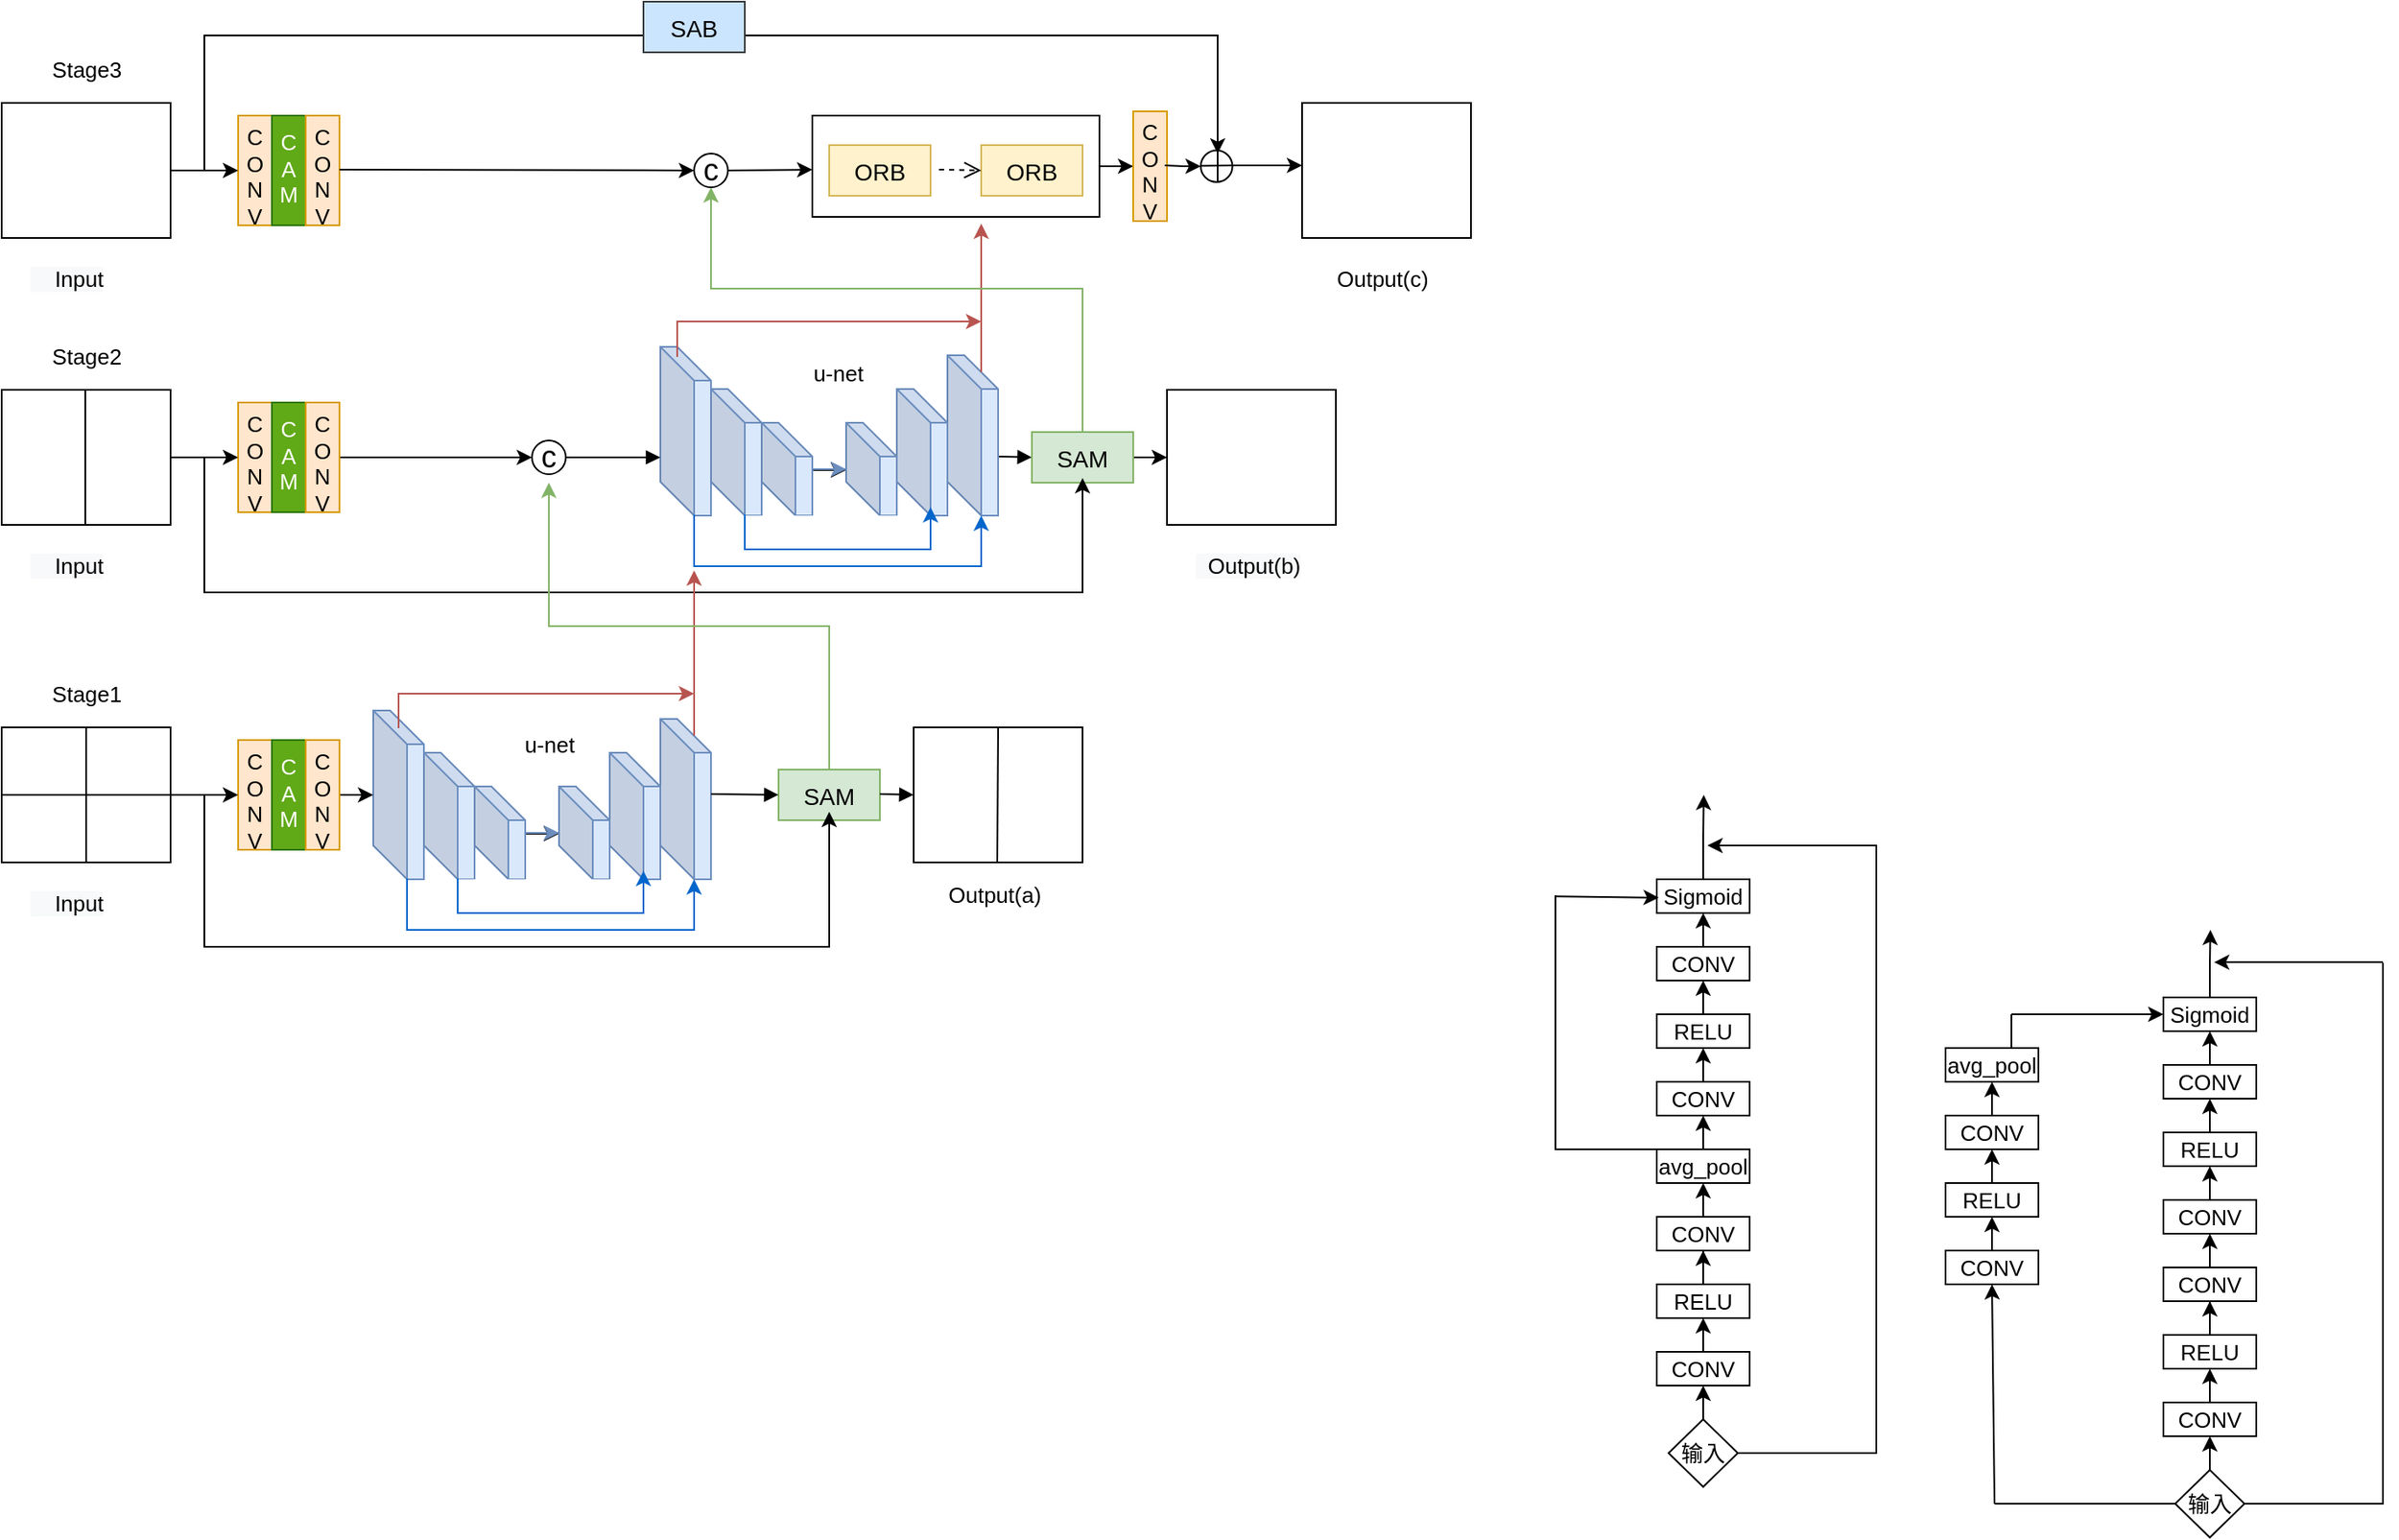 <mxfile version="16.6.4" type="github">
  <diagram id="V-NycakTMJc-n4oT-As1" name="Page-1">
    <mxGraphModel dx="1718" dy="935" grid="1" gridSize="10" guides="1" tooltips="1" connect="1" arrows="1" fold="1" page="1" pageScale="1" pageWidth="827" pageHeight="1169" math="0" shadow="0">
      <root>
        <mxCell id="0" />
        <mxCell id="1" parent="0" />
        <mxCell id="pVm0WlRurmtJOsec4c7N-6" value="" style="rounded=0;whiteSpace=wrap;html=1;" parent="1" vertex="1">
          <mxGeometry x="90" y="410" width="100" height="80" as="geometry" />
        </mxCell>
        <mxCell id="pVm0WlRurmtJOsec4c7N-7" value="" style="rounded=0;whiteSpace=wrap;html=1;" parent="1" vertex="1">
          <mxGeometry x="90" y="240" width="100" height="80" as="geometry" />
        </mxCell>
        <mxCell id="pVm0WlRurmtJOsec4c7N-8" value="" style="rounded=0;whiteSpace=wrap;html=1;" parent="1" vertex="1">
          <mxGeometry x="90" y="610" width="100" height="80" as="geometry" />
        </mxCell>
        <mxCell id="pVm0WlRurmtJOsec4c7N-9" value="" style="endArrow=none;html=1;rounded=0;entryX=0.5;entryY=0;entryDx=0;entryDy=0;exitX=0.5;exitY=1;exitDx=0;exitDy=0;" parent="1" source="pVm0WlRurmtJOsec4c7N-8" target="pVm0WlRurmtJOsec4c7N-8" edge="1">
          <mxGeometry width="50" height="50" relative="1" as="geometry">
            <mxPoint x="120" y="685" as="sourcePoint" />
            <mxPoint x="170" y="635" as="targetPoint" />
          </mxGeometry>
        </mxCell>
        <mxCell id="pVm0WlRurmtJOsec4c7N-10" value="" style="endArrow=none;html=1;rounded=0;entryX=1;entryY=0.5;entryDx=0;entryDy=0;entryPerimeter=0;exitX=0;exitY=0.5;exitDx=0;exitDy=0;" parent="1" source="pVm0WlRurmtJOsec4c7N-8" target="pVm0WlRurmtJOsec4c7N-8" edge="1">
          <mxGeometry width="50" height="50" relative="1" as="geometry">
            <mxPoint x="115" y="690" as="sourcePoint" />
            <mxPoint x="165" y="640" as="targetPoint" />
          </mxGeometry>
        </mxCell>
        <mxCell id="pVm0WlRurmtJOsec4c7N-12" value="" style="endArrow=none;html=1;rounded=0;entryX=0.5;entryY=0;entryDx=0;entryDy=0;exitX=0.5;exitY=1;exitDx=0;exitDy=0;" parent="1" edge="1">
          <mxGeometry width="50" height="50" relative="1" as="geometry">
            <mxPoint x="139.5" y="490" as="sourcePoint" />
            <mxPoint x="139.5" y="410" as="targetPoint" />
          </mxGeometry>
        </mxCell>
        <mxCell id="pVm0WlRurmtJOsec4c7N-13" value="&lt;font style=&quot;font-size: 13px&quot;&gt;C&lt;br&gt;O&lt;br&gt;N&lt;br&gt;V&lt;br&gt;&lt;/font&gt;" style="rounded=0;whiteSpace=wrap;html=1;direction=east;fillColor=#ffe6cc;strokeColor=#d79b00;labelPosition=center;verticalLabelPosition=middle;align=center;verticalAlign=top;spacing=0;" parent="1" vertex="1">
          <mxGeometry x="230" y="247.5" width="20" height="65" as="geometry" />
        </mxCell>
        <mxCell id="pVm0WlRurmtJOsec4c7N-15" value="&lt;font style=&quot;font-size: 14px&quot;&gt;SAM&lt;/font&gt;" style="rounded=0;whiteSpace=wrap;html=1;fontSize=18;fillColor=#d5e8d4;strokeColor=#82b366;" parent="1" vertex="1">
          <mxGeometry x="550" y="635" width="60" height="30" as="geometry" />
        </mxCell>
        <mxCell id="pVm0WlRurmtJOsec4c7N-16" value="c" style="ellipse;whiteSpace=wrap;html=1;aspect=fixed;fontSize=18;" parent="1" vertex="1">
          <mxGeometry x="404" y="440" width="20" height="20" as="geometry" />
        </mxCell>
        <mxCell id="pVm0WlRurmtJOsec4c7N-17" value="" style="ellipse;whiteSpace=wrap;html=1;aspect=fixed;fontSize=18;" parent="1" vertex="1">
          <mxGeometry x="800" y="268.13" width="18.75" height="18.75" as="geometry" />
        </mxCell>
        <mxCell id="pVm0WlRurmtJOsec4c7N-20" value="" style="shape=cube;whiteSpace=wrap;html=1;boundedLbl=1;backgroundOutline=1;darkOpacity=0.05;darkOpacity2=0.1;fontSize=18;fillColor=#dae8fc;strokeColor=#6c8ebf;" parent="1" vertex="1">
          <mxGeometry x="310" y="600" width="30" height="100" as="geometry" />
        </mxCell>
        <mxCell id="exTdn07_ICYGT6VPbYw_-51" value="" style="edgeStyle=orthogonalEdgeStyle;rounded=0;orthogonalLoop=1;jettySize=auto;html=1;" edge="1" parent="1" source="pVm0WlRurmtJOsec4c7N-21" target="pVm0WlRurmtJOsec4c7N-26">
          <mxGeometry relative="1" as="geometry">
            <Array as="points">
              <mxPoint x="400" y="673" />
              <mxPoint x="400" y="673" />
            </Array>
          </mxGeometry>
        </mxCell>
        <mxCell id="pVm0WlRurmtJOsec4c7N-21" value="" style="shape=cube;whiteSpace=wrap;html=1;boundedLbl=1;backgroundOutline=1;darkOpacity=0.05;darkOpacity2=0.1;fontSize=18;fillColor=#dae8fc;strokeColor=#6c8ebf;" parent="1" vertex="1">
          <mxGeometry x="340" y="625" width="30" height="75" as="geometry" />
        </mxCell>
        <mxCell id="pVm0WlRurmtJOsec4c7N-27" value="" style="edgeStyle=orthogonalEdgeStyle;rounded=0;orthogonalLoop=1;jettySize=auto;html=1;fontSize=18;fillColor=#dae8fc;strokeColor=#6c8ebf;" parent="1" source="pVm0WlRurmtJOsec4c7N-22" target="pVm0WlRurmtJOsec4c7N-26" edge="1">
          <mxGeometry relative="1" as="geometry" />
        </mxCell>
        <mxCell id="pVm0WlRurmtJOsec4c7N-22" value="" style="shape=cube;whiteSpace=wrap;html=1;boundedLbl=1;backgroundOutline=1;darkOpacity=0.05;darkOpacity2=0.1;fontSize=18;fillColor=#dae8fc;strokeColor=#6c8ebf;" parent="1" vertex="1">
          <mxGeometry x="370" y="645" width="30" height="55" as="geometry" />
        </mxCell>
        <mxCell id="pVm0WlRurmtJOsec4c7N-24" value="" style="shape=cube;whiteSpace=wrap;html=1;boundedLbl=1;backgroundOutline=1;darkOpacity=0.05;darkOpacity2=0.1;fontSize=18;fillColor=#dae8fc;strokeColor=#6c8ebf;" parent="1" vertex="1">
          <mxGeometry x="480" y="605" width="30" height="95" as="geometry" />
        </mxCell>
        <mxCell id="pVm0WlRurmtJOsec4c7N-25" value="" style="shape=cube;whiteSpace=wrap;html=1;boundedLbl=1;backgroundOutline=1;darkOpacity=0.05;darkOpacity2=0.1;fontSize=18;fillColor=#dae8fc;strokeColor=#6c8ebf;" parent="1" vertex="1">
          <mxGeometry x="450" y="625" width="30" height="75" as="geometry" />
        </mxCell>
        <mxCell id="pVm0WlRurmtJOsec4c7N-26" value="" style="shape=cube;whiteSpace=wrap;html=1;boundedLbl=1;backgroundOutline=1;darkOpacity=0.05;darkOpacity2=0.1;fontSize=18;fillColor=#dae8fc;strokeColor=#6c8ebf;" parent="1" vertex="1">
          <mxGeometry x="420" y="645" width="30" height="55" as="geometry" />
        </mxCell>
        <mxCell id="pVm0WlRurmtJOsec4c7N-42" value="" style="rounded=0;whiteSpace=wrap;html=1;" parent="1" vertex="1">
          <mxGeometry x="630" y="610" width="100" height="80" as="geometry" />
        </mxCell>
        <mxCell id="pVm0WlRurmtJOsec4c7N-43" value="" style="endArrow=none;html=1;rounded=0;exitX=0.5;exitY=1;exitDx=0;exitDy=0;" parent="1" edge="1">
          <mxGeometry width="50" height="50" relative="1" as="geometry">
            <mxPoint x="679.5" y="690" as="sourcePoint" />
            <mxPoint x="680" y="610" as="targetPoint" />
          </mxGeometry>
        </mxCell>
        <mxCell id="pVm0WlRurmtJOsec4c7N-44" value="" style="rounded=0;whiteSpace=wrap;html=1;" parent="1" vertex="1">
          <mxGeometry x="780" y="410" width="100" height="80" as="geometry" />
        </mxCell>
        <mxCell id="pVm0WlRurmtJOsec4c7N-45" value="" style="rounded=0;whiteSpace=wrap;html=1;" parent="1" vertex="1">
          <mxGeometry x="860" y="240" width="100" height="80" as="geometry" />
        </mxCell>
        <mxCell id="pVm0WlRurmtJOsec4c7N-47" value="&lt;font style=&quot;font-size: 13px&quot;&gt;C&lt;br&gt;A&lt;br&gt;M&lt;br&gt;&lt;/font&gt;" style="rounded=0;whiteSpace=wrap;html=1;direction=east;fillColor=#60a917;strokeColor=#2D7600;labelPosition=center;verticalLabelPosition=middle;align=center;verticalAlign=top;fontColor=#ffffff;spacing=3;" parent="1" vertex="1">
          <mxGeometry x="250" y="247.5" width="20" height="65" as="geometry" />
        </mxCell>
        <mxCell id="pVm0WlRurmtJOsec4c7N-48" value="&lt;font style=&quot;font-size: 13px&quot;&gt;C&lt;br&gt;O&lt;br&gt;N&lt;br&gt;V&lt;br&gt;&lt;/font&gt;" style="rounded=0;whiteSpace=wrap;html=1;direction=east;fillColor=#ffe6cc;strokeColor=#d79b00;labelPosition=center;verticalLabelPosition=middle;align=center;verticalAlign=top;spacing=0;" parent="1" vertex="1">
          <mxGeometry x="270" y="247.5" width="20" height="65" as="geometry" />
        </mxCell>
        <mxCell id="pVm0WlRurmtJOsec4c7N-49" value="&lt;font style=&quot;font-size: 13px;&quot;&gt;C&lt;br style=&quot;font-size: 13px;&quot;&gt;O&lt;br style=&quot;font-size: 13px;&quot;&gt;N&lt;br style=&quot;font-size: 13px;&quot;&gt;V&lt;br style=&quot;font-size: 13px;&quot;&gt;&lt;/font&gt;" style="rounded=0;whiteSpace=wrap;html=1;direction=east;fillColor=#ffe6cc;strokeColor=#d79b00;labelPosition=center;verticalLabelPosition=middle;align=center;verticalAlign=top;fontSize=13;spacing=0;" parent="1" vertex="1">
          <mxGeometry x="230" y="417.5" width="20" height="65" as="geometry" />
        </mxCell>
        <mxCell id="pVm0WlRurmtJOsec4c7N-50" value="&lt;font style=&quot;font-size: 13px&quot;&gt;C&lt;br style=&quot;font-size: 13px&quot;&gt;A&lt;br style=&quot;font-size: 13px&quot;&gt;M&lt;br style=&quot;font-size: 13px&quot;&gt;&lt;/font&gt;" style="rounded=0;whiteSpace=wrap;html=1;direction=east;fillColor=#60a917;strokeColor=#2D7600;labelPosition=center;verticalLabelPosition=middle;align=center;verticalAlign=top;fontColor=#ffffff;fontSize=13;spacing=3;" parent="1" vertex="1">
          <mxGeometry x="250" y="417.5" width="20" height="65" as="geometry" />
        </mxCell>
        <mxCell id="exTdn07_ICYGT6VPbYw_-47" value="" style="edgeStyle=orthogonalEdgeStyle;rounded=0;orthogonalLoop=1;jettySize=auto;html=1;" edge="1" parent="1" source="pVm0WlRurmtJOsec4c7N-51" target="pVm0WlRurmtJOsec4c7N-16">
          <mxGeometry relative="1" as="geometry" />
        </mxCell>
        <mxCell id="pVm0WlRurmtJOsec4c7N-51" value="&lt;font style=&quot;font-size: 13px;&quot;&gt;C&lt;br style=&quot;font-size: 13px;&quot;&gt;O&lt;br style=&quot;font-size: 13px;&quot;&gt;N&lt;br style=&quot;font-size: 13px;&quot;&gt;V&lt;br style=&quot;font-size: 13px;&quot;&gt;&lt;/font&gt;" style="rounded=0;whiteSpace=wrap;html=1;direction=east;fillColor=#ffe6cc;strokeColor=#d79b00;labelPosition=center;verticalLabelPosition=middle;align=center;verticalAlign=top;fontSize=13;spacing=0;spacingBottom=0;spacingTop=0;" parent="1" vertex="1">
          <mxGeometry x="270" y="417.5" width="20" height="65" as="geometry" />
        </mxCell>
        <mxCell id="pVm0WlRurmtJOsec4c7N-55" value="&lt;font style=&quot;font-size: 13px;&quot;&gt;C&lt;br style=&quot;font-size: 13px;&quot;&gt;O&lt;br style=&quot;font-size: 13px;&quot;&gt;N&lt;br style=&quot;font-size: 13px;&quot;&gt;V&lt;br style=&quot;font-size: 13px;&quot;&gt;&lt;/font&gt;" style="rounded=0;whiteSpace=wrap;html=1;direction=east;fillColor=#ffe6cc;strokeColor=#d79b00;labelPosition=center;verticalLabelPosition=middle;align=center;verticalAlign=top;fontSize=13;spacing=0;" parent="1" vertex="1">
          <mxGeometry x="230" y="617.5" width="20" height="65" as="geometry" />
        </mxCell>
        <mxCell id="pVm0WlRurmtJOsec4c7N-56" value="&lt;font style=&quot;font-size: 13px&quot;&gt;C&lt;br style=&quot;font-size: 13px&quot;&gt;A&lt;br style=&quot;font-size: 13px&quot;&gt;M&lt;br&gt;&lt;br style=&quot;font-size: 13px&quot;&gt;&lt;/font&gt;" style="rounded=0;whiteSpace=wrap;html=1;direction=east;fillColor=#60a917;strokeColor=#2D7600;labelPosition=center;verticalLabelPosition=middle;align=center;verticalAlign=top;fontColor=#ffffff;fontSize=13;spacing=3;" parent="1" vertex="1">
          <mxGeometry x="250" y="617.5" width="20" height="65" as="geometry" />
        </mxCell>
        <mxCell id="exTdn07_ICYGT6VPbYw_-1" value="" style="edgeStyle=orthogonalEdgeStyle;rounded=0;orthogonalLoop=1;jettySize=auto;html=1;" edge="1" parent="1" source="pVm0WlRurmtJOsec4c7N-57">
          <mxGeometry relative="1" as="geometry">
            <mxPoint x="310" y="650" as="targetPoint" />
          </mxGeometry>
        </mxCell>
        <mxCell id="pVm0WlRurmtJOsec4c7N-57" value="&lt;font style=&quot;font-size: 13px;&quot;&gt;C&lt;br style=&quot;font-size: 13px;&quot;&gt;O&lt;br style=&quot;font-size: 13px;&quot;&gt;N&lt;br style=&quot;font-size: 13px;&quot;&gt;V&lt;br style=&quot;font-size: 13px;&quot;&gt;&lt;/font&gt;" style="rounded=0;whiteSpace=wrap;html=1;direction=east;fillColor=#ffe6cc;strokeColor=#d79b00;labelPosition=center;verticalLabelPosition=middle;align=center;verticalAlign=top;fontSize=13;spacing=0;" parent="1" vertex="1">
          <mxGeometry x="270" y="617.5" width="20" height="65" as="geometry" />
        </mxCell>
        <mxCell id="pVm0WlRurmtJOsec4c7N-58" value="" style="endArrow=classic;html=1;rounded=0;fontSize=12;exitX=1;exitY=0.5;exitDx=0;exitDy=0;entryX=0;entryY=0.5;entryDx=0;entryDy=0;" parent="1" source="pVm0WlRurmtJOsec4c7N-8" target="pVm0WlRurmtJOsec4c7N-55" edge="1">
          <mxGeometry width="50" height="50" relative="1" as="geometry">
            <mxPoint x="390" y="565" as="sourcePoint" />
            <mxPoint x="440" y="515" as="targetPoint" />
          </mxGeometry>
        </mxCell>
        <mxCell id="pVm0WlRurmtJOsec4c7N-59" value="" style="endArrow=classic;html=1;rounded=0;fontSize=12;entryX=0;entryY=0.5;entryDx=0;entryDy=0;exitX=1;exitY=0.5;exitDx=0;exitDy=0;" parent="1" source="pVm0WlRurmtJOsec4c7N-7" target="pVm0WlRurmtJOsec4c7N-13" edge="1">
          <mxGeometry width="50" height="50" relative="1" as="geometry">
            <mxPoint x="220" y="390" as="sourcePoint" />
            <mxPoint x="270" y="340" as="targetPoint" />
          </mxGeometry>
        </mxCell>
        <mxCell id="pVm0WlRurmtJOsec4c7N-60" value="" style="endArrow=classic;html=1;rounded=0;fontSize=12;entryX=0;entryY=0.5;entryDx=0;entryDy=0;exitX=1;exitY=0.5;exitDx=0;exitDy=0;" parent="1" source="pVm0WlRurmtJOsec4c7N-6" target="pVm0WlRurmtJOsec4c7N-49" edge="1">
          <mxGeometry width="50" height="50" relative="1" as="geometry">
            <mxPoint x="200" y="290" as="sourcePoint" />
            <mxPoint x="240" y="290" as="targetPoint" />
          </mxGeometry>
        </mxCell>
        <mxCell id="exTdn07_ICYGT6VPbYw_-22" value="" style="html=1;verticalAlign=bottom;endArrow=block;rounded=0;" edge="1" parent="1">
          <mxGeometry width="80" relative="1" as="geometry">
            <mxPoint x="510" y="649.5" as="sourcePoint" />
            <mxPoint x="550" y="650" as="targetPoint" />
          </mxGeometry>
        </mxCell>
        <mxCell id="exTdn07_ICYGT6VPbYw_-23" value="" style="html=1;verticalAlign=bottom;endArrow=block;rounded=0;" edge="1" parent="1">
          <mxGeometry width="80" relative="1" as="geometry">
            <mxPoint x="610" y="649.5" as="sourcePoint" />
            <mxPoint x="630" y="650" as="targetPoint" />
          </mxGeometry>
        </mxCell>
        <mxCell id="exTdn07_ICYGT6VPbYw_-25" value="" style="shape=partialRectangle;whiteSpace=wrap;html=1;bottom=0;right=0;fillColor=none;direction=north;" vertex="1" parent="1">
          <mxGeometry x="210" y="650" width="370" height="90" as="geometry" />
        </mxCell>
        <mxCell id="exTdn07_ICYGT6VPbYw_-42" value="" style="html=1;verticalAlign=bottom;endArrow=block;rounded=0;entryX=0;entryY=0.5;entryDx=0;entryDy=0;" edge="1" parent="1" target="exTdn07_ICYGT6VPbYw_-48">
          <mxGeometry width="80" relative="1" as="geometry">
            <mxPoint x="680" y="449.5" as="sourcePoint" />
            <mxPoint x="750" y="450" as="targetPoint" />
          </mxGeometry>
        </mxCell>
        <mxCell id="exTdn07_ICYGT6VPbYw_-80" value="" style="edgeStyle=orthogonalEdgeStyle;rounded=0;orthogonalLoop=1;jettySize=auto;html=1;strokeColor=#000000;" edge="1" parent="1" source="exTdn07_ICYGT6VPbYw_-48" target="pVm0WlRurmtJOsec4c7N-44">
          <mxGeometry relative="1" as="geometry" />
        </mxCell>
        <mxCell id="exTdn07_ICYGT6VPbYw_-48" value="&lt;font style=&quot;font-size: 14px&quot;&gt;SAM&lt;/font&gt;" style="rounded=0;whiteSpace=wrap;html=1;fontSize=18;fillColor=#d5e8d4;strokeColor=#82b366;" vertex="1" parent="1">
          <mxGeometry x="700" y="435" width="60" height="30" as="geometry" />
        </mxCell>
        <mxCell id="exTdn07_ICYGT6VPbYw_-53" value="" style="shape=partialRectangle;whiteSpace=wrap;html=1;bottom=0;right=0;fillColor=none;direction=north;strokeColor=#0066CC;" vertex="1" parent="1">
          <mxGeometry x="330" y="700" width="170" height="30" as="geometry" />
        </mxCell>
        <mxCell id="exTdn07_ICYGT6VPbYw_-54" value="" style="endArrow=classic;html=1;rounded=0;strokeColor=#0066CC;" edge="1" parent="1">
          <mxGeometry relative="1" as="geometry">
            <mxPoint x="500" y="730" as="sourcePoint" />
            <mxPoint x="500" y="700" as="targetPoint" />
          </mxGeometry>
        </mxCell>
        <mxCell id="exTdn07_ICYGT6VPbYw_-57" style="edgeStyle=orthogonalEdgeStyle;rounded=0;orthogonalLoop=1;jettySize=auto;html=1;exitX=0;exitY=0.5;exitDx=0;exitDy=0;" edge="1" parent="1" source="exTdn07_ICYGT6VPbYw_-53" target="exTdn07_ICYGT6VPbYw_-53">
          <mxGeometry relative="1" as="geometry" />
        </mxCell>
        <mxCell id="exTdn07_ICYGT6VPbYw_-60" value="" style="shape=partialRectangle;whiteSpace=wrap;html=1;bottom=0;right=0;direction=north;strokeColor=#0066CC;" vertex="1" parent="1">
          <mxGeometry x="360" y="700" width="110" height="20" as="geometry" />
        </mxCell>
        <mxCell id="exTdn07_ICYGT6VPbYw_-61" value="" style="endArrow=classic;html=1;rounded=0;strokeColor=#0066CC;" edge="1" parent="1">
          <mxGeometry relative="1" as="geometry">
            <mxPoint x="470" y="720" as="sourcePoint" />
            <mxPoint x="470" y="695" as="targetPoint" />
          </mxGeometry>
        </mxCell>
        <mxCell id="exTdn07_ICYGT6VPbYw_-62" value="" style="shape=cube;whiteSpace=wrap;html=1;boundedLbl=1;backgroundOutline=1;darkOpacity=0.05;darkOpacity2=0.1;fontSize=18;fillColor=#dae8fc;strokeColor=#6c8ebf;" vertex="1" parent="1">
          <mxGeometry x="480" y="384.5" width="30" height="100" as="geometry" />
        </mxCell>
        <mxCell id="exTdn07_ICYGT6VPbYw_-63" value="" style="edgeStyle=orthogonalEdgeStyle;rounded=0;orthogonalLoop=1;jettySize=auto;html=1;" edge="1" parent="1" source="exTdn07_ICYGT6VPbYw_-64" target="exTdn07_ICYGT6VPbYw_-69">
          <mxGeometry relative="1" as="geometry">
            <Array as="points">
              <mxPoint x="570" y="457.5" />
              <mxPoint x="570" y="457.5" />
            </Array>
          </mxGeometry>
        </mxCell>
        <mxCell id="exTdn07_ICYGT6VPbYw_-64" value="" style="shape=cube;whiteSpace=wrap;html=1;boundedLbl=1;backgroundOutline=1;darkOpacity=0.05;darkOpacity2=0.1;fontSize=18;fillColor=#dae8fc;strokeColor=#6c8ebf;" vertex="1" parent="1">
          <mxGeometry x="510" y="409.5" width="30" height="75" as="geometry" />
        </mxCell>
        <mxCell id="exTdn07_ICYGT6VPbYw_-65" value="" style="edgeStyle=orthogonalEdgeStyle;rounded=0;orthogonalLoop=1;jettySize=auto;html=1;fontSize=18;fillColor=#dae8fc;strokeColor=#6c8ebf;" edge="1" parent="1" source="exTdn07_ICYGT6VPbYw_-66" target="exTdn07_ICYGT6VPbYw_-69">
          <mxGeometry relative="1" as="geometry" />
        </mxCell>
        <mxCell id="exTdn07_ICYGT6VPbYw_-66" value="" style="shape=cube;whiteSpace=wrap;html=1;boundedLbl=1;backgroundOutline=1;darkOpacity=0.05;darkOpacity2=0.1;fontSize=18;fillColor=#dae8fc;strokeColor=#6c8ebf;" vertex="1" parent="1">
          <mxGeometry x="540" y="429.5" width="30" height="55" as="geometry" />
        </mxCell>
        <mxCell id="exTdn07_ICYGT6VPbYw_-67" value="" style="shape=cube;whiteSpace=wrap;html=1;boundedLbl=1;backgroundOutline=1;darkOpacity=0.05;darkOpacity2=0.1;fontSize=18;fillColor=#dae8fc;strokeColor=#6c8ebf;" vertex="1" parent="1">
          <mxGeometry x="650" y="389.5" width="30" height="95" as="geometry" />
        </mxCell>
        <mxCell id="exTdn07_ICYGT6VPbYw_-68" value="" style="shape=cube;whiteSpace=wrap;html=1;boundedLbl=1;backgroundOutline=1;darkOpacity=0.05;darkOpacity2=0.1;fontSize=18;fillColor=#dae8fc;strokeColor=#6c8ebf;" vertex="1" parent="1">
          <mxGeometry x="620" y="409.5" width="30" height="75" as="geometry" />
        </mxCell>
        <mxCell id="exTdn07_ICYGT6VPbYw_-69" value="" style="shape=cube;whiteSpace=wrap;html=1;boundedLbl=1;backgroundOutline=1;darkOpacity=0.05;darkOpacity2=0.1;fontSize=18;fillColor=#dae8fc;strokeColor=#6c8ebf;" vertex="1" parent="1">
          <mxGeometry x="590" y="429.5" width="30" height="55" as="geometry" />
        </mxCell>
        <mxCell id="exTdn07_ICYGT6VPbYw_-70" value="" style="shape=partialRectangle;whiteSpace=wrap;html=1;bottom=0;right=0;fillColor=none;direction=north;strokeColor=#0066CC;" vertex="1" parent="1">
          <mxGeometry x="500" y="484.5" width="170" height="30" as="geometry" />
        </mxCell>
        <mxCell id="exTdn07_ICYGT6VPbYw_-71" value="" style="endArrow=classic;html=1;rounded=0;strokeColor=#0066CC;" edge="1" parent="1">
          <mxGeometry relative="1" as="geometry">
            <mxPoint x="670" y="514.5" as="sourcePoint" />
            <mxPoint x="670" y="484.5" as="targetPoint" />
          </mxGeometry>
        </mxCell>
        <mxCell id="exTdn07_ICYGT6VPbYw_-72" style="edgeStyle=orthogonalEdgeStyle;rounded=0;orthogonalLoop=1;jettySize=auto;html=1;exitX=0;exitY=0.5;exitDx=0;exitDy=0;" edge="1" parent="1" source="exTdn07_ICYGT6VPbYw_-70" target="exTdn07_ICYGT6VPbYw_-70">
          <mxGeometry relative="1" as="geometry" />
        </mxCell>
        <mxCell id="exTdn07_ICYGT6VPbYw_-73" value="" style="shape=partialRectangle;whiteSpace=wrap;html=1;bottom=0;right=0;direction=north;strokeColor=#0066CC;" vertex="1" parent="1">
          <mxGeometry x="530" y="484.5" width="110" height="20" as="geometry" />
        </mxCell>
        <mxCell id="exTdn07_ICYGT6VPbYw_-74" value="" style="endArrow=classic;html=1;rounded=0;strokeColor=#0066CC;" edge="1" parent="1">
          <mxGeometry relative="1" as="geometry">
            <mxPoint x="640" y="504.5" as="sourcePoint" />
            <mxPoint x="640" y="479.5" as="targetPoint" />
          </mxGeometry>
        </mxCell>
        <mxCell id="exTdn07_ICYGT6VPbYw_-78" value="" style="html=1;verticalAlign=bottom;endArrow=block;rounded=0;exitX=1;exitY=0.5;exitDx=0;exitDy=0;" edge="1" parent="1" source="pVm0WlRurmtJOsec4c7N-16">
          <mxGeometry width="80" relative="1" as="geometry">
            <mxPoint x="430" y="450" as="sourcePoint" />
            <mxPoint x="480" y="450" as="targetPoint" />
          </mxGeometry>
        </mxCell>
        <mxCell id="exTdn07_ICYGT6VPbYw_-81" value="" style="edgeStyle=orthogonalEdgeStyle;rounded=0;orthogonalLoop=1;jettySize=auto;html=1;" edge="1" parent="1">
          <mxGeometry relative="1" as="geometry">
            <mxPoint x="580" y="740" as="sourcePoint" />
            <mxPoint x="580" y="660" as="targetPoint" />
          </mxGeometry>
        </mxCell>
        <mxCell id="exTdn07_ICYGT6VPbYw_-82" value="" style="shape=partialRectangle;whiteSpace=wrap;html=1;bottom=0;right=0;fillColor=none;direction=north;" vertex="1" parent="1">
          <mxGeometry x="210" y="450" width="520" height="80" as="geometry" />
        </mxCell>
        <mxCell id="exTdn07_ICYGT6VPbYw_-83" value="" style="edgeStyle=orthogonalEdgeStyle;rounded=0;orthogonalLoop=1;jettySize=auto;html=1;" edge="1" parent="1">
          <mxGeometry relative="1" as="geometry">
            <mxPoint x="730" y="530" as="sourcePoint" />
            <mxPoint x="730" y="462.25" as="targetPoint" />
          </mxGeometry>
        </mxCell>
        <mxCell id="exTdn07_ICYGT6VPbYw_-84" value="" style="edgeStyle=orthogonalEdgeStyle;rounded=0;orthogonalLoop=1;jettySize=auto;html=1;exitX=0;exitY=0;exitDx=20;exitDy=10;exitPerimeter=0;fillColor=#f8cecc;gradientColor=#ea6b66;strokeColor=#B85450;" edge="1" parent="1" source="pVm0WlRurmtJOsec4c7N-24">
          <mxGeometry relative="1" as="geometry">
            <mxPoint x="500" y="584.75" as="sourcePoint" />
            <mxPoint x="500" y="517" as="targetPoint" />
          </mxGeometry>
        </mxCell>
        <mxCell id="exTdn07_ICYGT6VPbYw_-91" style="edgeStyle=orthogonalEdgeStyle;rounded=0;orthogonalLoop=1;jettySize=auto;html=1;exitX=1;exitY=0;exitDx=0;exitDy=0;strokeColor=#b85450;fillColor=#f8cecc;gradientColor=#ea6b66;" edge="1" parent="1" source="exTdn07_ICYGT6VPbYw_-87">
          <mxGeometry relative="1" as="geometry">
            <mxPoint x="500" y="590" as="targetPoint" />
          </mxGeometry>
        </mxCell>
        <mxCell id="exTdn07_ICYGT6VPbYw_-87" value="" style="shape=partialRectangle;whiteSpace=wrap;html=1;bottom=0;right=0;fillColor=none;strokeColor=#B85450;" vertex="1" parent="1">
          <mxGeometry x="325" y="590" width="155" height="20" as="geometry" />
        </mxCell>
        <mxCell id="exTdn07_ICYGT6VPbYw_-92" value="" style="edgeStyle=elbowEdgeStyle;elbow=vertical;endArrow=classic;html=1;rounded=0;strokeColor=#82b366;fillColor=#d5e8d4;gradientColor=#97d077;exitX=0.5;exitY=0;exitDx=0;exitDy=0;" edge="1" parent="1" source="pVm0WlRurmtJOsec4c7N-15">
          <mxGeometry width="50" height="50" relative="1" as="geometry">
            <mxPoint x="580" y="650" as="sourcePoint" />
            <mxPoint x="414" y="465" as="targetPoint" />
          </mxGeometry>
        </mxCell>
        <mxCell id="exTdn07_ICYGT6VPbYw_-93" value="c" style="ellipse;whiteSpace=wrap;html=1;aspect=fixed;fontSize=18;" vertex="1" parent="1">
          <mxGeometry x="500" y="270" width="20" height="20" as="geometry" />
        </mxCell>
        <mxCell id="exTdn07_ICYGT6VPbYw_-112" value="" style="edgeStyle=orthogonalEdgeStyle;rounded=0;orthogonalLoop=1;jettySize=auto;html=1;strokeColor=#000000;" edge="1" parent="1" source="exTdn07_ICYGT6VPbYw_-100" target="exTdn07_ICYGT6VPbYw_-111">
          <mxGeometry relative="1" as="geometry" />
        </mxCell>
        <mxCell id="exTdn07_ICYGT6VPbYw_-100" value="" style="rounded=0;whiteSpace=wrap;html=1;" vertex="1" parent="1">
          <mxGeometry x="570" y="247.5" width="170" height="60" as="geometry" />
        </mxCell>
        <mxCell id="exTdn07_ICYGT6VPbYw_-94" value="" style="endArrow=classic;html=1;rounded=0;fontSize=12;entryX=0;entryY=0.5;entryDx=0;entryDy=0;exitX=1;exitY=0.5;exitDx=0;exitDy=0;" edge="1" parent="1" target="exTdn07_ICYGT6VPbYw_-93">
          <mxGeometry width="50" height="50" relative="1" as="geometry">
            <mxPoint x="290" y="279.5" as="sourcePoint" />
            <mxPoint x="330" y="279.5" as="targetPoint" />
          </mxGeometry>
        </mxCell>
        <mxCell id="exTdn07_ICYGT6VPbYw_-95" value="&lt;font style=&quot;font-size: 14px&quot;&gt;ORB&lt;/font&gt;" style="rounded=0;whiteSpace=wrap;html=1;fontSize=18;fillColor=#fff2cc;strokeColor=#d6b656;" vertex="1" parent="1">
          <mxGeometry x="670" y="265" width="60" height="30" as="geometry" />
        </mxCell>
        <mxCell id="exTdn07_ICYGT6VPbYw_-96" value="" style="html=1;verticalAlign=bottom;endArrow=open;dashed=1;endSize=8;rounded=0;strokeColor=#000000;" edge="1" parent="1">
          <mxGeometry relative="1" as="geometry">
            <mxPoint x="645" y="279.5" as="sourcePoint" />
            <mxPoint x="670" y="280" as="targetPoint" />
          </mxGeometry>
        </mxCell>
        <mxCell id="exTdn07_ICYGT6VPbYw_-102" value="&lt;font style=&quot;font-size: 14px&quot;&gt;ORB&lt;/font&gt;" style="rounded=0;whiteSpace=wrap;html=1;fontSize=18;fillColor=#fff2cc;strokeColor=#d6b656;" vertex="1" parent="1">
          <mxGeometry x="580" y="265" width="60" height="30" as="geometry" />
        </mxCell>
        <mxCell id="exTdn07_ICYGT6VPbYw_-104" value="" style="endArrow=classic;html=1;rounded=0;fontSize=12;entryX=0;entryY=0.5;entryDx=0;entryDy=0;exitX=1;exitY=0.5;exitDx=0;exitDy=0;" edge="1" parent="1" source="exTdn07_ICYGT6VPbYw_-93">
          <mxGeometry width="50" height="50" relative="1" as="geometry">
            <mxPoint x="530" y="279.5" as="sourcePoint" />
            <mxPoint x="570" y="279.5" as="targetPoint" />
          </mxGeometry>
        </mxCell>
        <mxCell id="exTdn07_ICYGT6VPbYw_-107" style="edgeStyle=orthogonalEdgeStyle;rounded=0;orthogonalLoop=1;jettySize=auto;html=1;exitX=1;exitY=0;exitDx=0;exitDy=0;strokeColor=#B85450;" edge="1" parent="1" source="exTdn07_ICYGT6VPbYw_-105">
          <mxGeometry relative="1" as="geometry">
            <mxPoint x="670" y="370" as="targetPoint" />
          </mxGeometry>
        </mxCell>
        <mxCell id="exTdn07_ICYGT6VPbYw_-105" value="" style="shape=partialRectangle;whiteSpace=wrap;html=1;bottom=0;right=0;fillColor=none;strokeColor=#B85450;" vertex="1" parent="1">
          <mxGeometry x="490" y="369.5" width="150" height="20.5" as="geometry" />
        </mxCell>
        <mxCell id="exTdn07_ICYGT6VPbYw_-106" value="" style="edgeStyle=orthogonalEdgeStyle;rounded=0;orthogonalLoop=1;jettySize=auto;html=1;fillColor=#f8cecc;gradientColor=#ea6b66;strokeColor=#B85450;exitX=0;exitY=0;exitDx=20;exitDy=10;exitPerimeter=0;" edge="1" parent="1" source="exTdn07_ICYGT6VPbYw_-67">
          <mxGeometry relative="1" as="geometry">
            <mxPoint x="670" y="390" as="sourcePoint" />
            <mxPoint x="670" y="311.5" as="targetPoint" />
          </mxGeometry>
        </mxCell>
        <mxCell id="exTdn07_ICYGT6VPbYw_-110" value="" style="edgeStyle=elbowEdgeStyle;elbow=vertical;endArrow=classic;html=1;rounded=0;strokeColor=#82b366;fillColor=#d5e8d4;gradientColor=#97d077;exitX=0.5;exitY=0;exitDx=0;exitDy=0;" edge="1" parent="1" source="exTdn07_ICYGT6VPbYw_-48">
          <mxGeometry width="50" height="50" relative="1" as="geometry">
            <mxPoint x="676" y="460" as="sourcePoint" />
            <mxPoint x="510" y="290" as="targetPoint" />
            <Array as="points">
              <mxPoint x="620" y="350" />
            </Array>
          </mxGeometry>
        </mxCell>
        <mxCell id="exTdn07_ICYGT6VPbYw_-111" value="&lt;font style=&quot;font-size: 13px&quot;&gt;C&lt;br&gt;O&lt;br&gt;N&lt;br&gt;V&lt;br&gt;&lt;/font&gt;" style="rounded=0;whiteSpace=wrap;html=1;direction=east;fillColor=#ffe6cc;strokeColor=#d79b00;labelPosition=center;verticalLabelPosition=middle;align=center;verticalAlign=top;spacing=0;" vertex="1" parent="1">
          <mxGeometry x="760" y="245" width="20" height="65" as="geometry" />
        </mxCell>
        <mxCell id="exTdn07_ICYGT6VPbYw_-120" value="" style="endArrow=classic;html=1;rounded=0;fontSize=12;exitX=1;exitY=0.5;exitDx=0;exitDy=0;" edge="1" parent="1">
          <mxGeometry width="50" height="50" relative="1" as="geometry">
            <mxPoint x="778.75" y="277" as="sourcePoint" />
            <mxPoint x="800" y="277.5" as="targetPoint" />
            <Array as="points">
              <mxPoint x="790" y="277.5" />
            </Array>
          </mxGeometry>
        </mxCell>
        <mxCell id="exTdn07_ICYGT6VPbYw_-124" value="" style="endArrow=classic;html=1;rounded=0;fontSize=12;exitX=1;exitY=0.5;exitDx=0;exitDy=0;" edge="1" parent="1">
          <mxGeometry width="50" height="50" relative="1" as="geometry">
            <mxPoint x="818.75" y="277" as="sourcePoint" />
            <mxPoint x="860" y="277" as="targetPoint" />
          </mxGeometry>
        </mxCell>
        <mxCell id="exTdn07_ICYGT6VPbYw_-127" value="" style="shape=partialRectangle;whiteSpace=wrap;html=1;bottom=0;right=0;fillColor=none;strokeColor=#000000;" vertex="1" parent="1">
          <mxGeometry x="210" y="200" width="600" height="80" as="geometry" />
        </mxCell>
        <mxCell id="exTdn07_ICYGT6VPbYw_-130" value="" style="endArrow=classic;html=1;rounded=0;strokeColor=#000000;" edge="1" parent="1">
          <mxGeometry width="50" height="50" relative="1" as="geometry">
            <mxPoint x="810" y="200" as="sourcePoint" />
            <mxPoint x="810" y="270" as="targetPoint" />
          </mxGeometry>
        </mxCell>
        <mxCell id="exTdn07_ICYGT6VPbYw_-131" value="" style="endArrow=none;html=1;rounded=0;fontSize=13;strokeColor=#000000;" edge="1" parent="1">
          <mxGeometry width="50" height="50" relative="1" as="geometry">
            <mxPoint x="800" y="277.25" as="sourcePoint" />
            <mxPoint x="820" y="277" as="targetPoint" />
          </mxGeometry>
        </mxCell>
        <mxCell id="exTdn07_ICYGT6VPbYw_-132" value="" style="endArrow=none;html=1;rounded=0;fontSize=13;strokeColor=#000000;" edge="1" parent="1">
          <mxGeometry width="50" height="50" relative="1" as="geometry">
            <mxPoint x="810" y="286.88" as="sourcePoint" />
            <mxPoint x="810" y="256.88" as="targetPoint" />
          </mxGeometry>
        </mxCell>
        <mxCell id="exTdn07_ICYGT6VPbYw_-134" value="&lt;font style=&quot;font-size: 14px&quot;&gt;SAB&lt;/font&gt;" style="rounded=0;whiteSpace=wrap;html=1;fontSize=18;fillColor=#cce5ff;strokeColor=#36393d;" vertex="1" parent="1">
          <mxGeometry x="470" y="180" width="60" height="30" as="geometry" />
        </mxCell>
        <mxCell id="exTdn07_ICYGT6VPbYw_-136" value="Stage3" style="text;html=1;align=center;verticalAlign=middle;resizable=0;points=[];autosize=1;strokeColor=none;fillColor=none;fontSize=13;" vertex="1" parent="1">
          <mxGeometry x="110" y="210" width="60" height="20" as="geometry" />
        </mxCell>
        <mxCell id="exTdn07_ICYGT6VPbYw_-137" value="Stage2" style="text;html=1;align=center;verticalAlign=middle;resizable=0;points=[];autosize=1;strokeColor=none;fillColor=none;fontSize=13;" vertex="1" parent="1">
          <mxGeometry x="110" y="380" width="60" height="20" as="geometry" />
        </mxCell>
        <mxCell id="exTdn07_ICYGT6VPbYw_-138" value="Stage1" style="text;html=1;align=center;verticalAlign=middle;resizable=0;points=[];autosize=1;strokeColor=none;fillColor=none;fontSize=13;" vertex="1" parent="1">
          <mxGeometry x="110" y="580" width="60" height="20" as="geometry" />
        </mxCell>
        <mxCell id="exTdn07_ICYGT6VPbYw_-140" value="&lt;span style=&quot;color: rgb(0 , 0 , 0) ; font-family: &amp;#34;helvetica&amp;#34; ; font-size: 13px ; font-style: normal ; font-weight: 400 ; letter-spacing: normal ; text-align: center ; text-indent: 0px ; text-transform: none ; word-spacing: 0px ; background-color: rgb(248 , 249 , 250) ; display: inline ; float: none&quot;&gt;&amp;nbsp; &amp;nbsp; Input&lt;/span&gt;" style="text;whiteSpace=wrap;html=1;fontSize=13;" vertex="1" parent="1">
          <mxGeometry x="105" y="700" width="70" height="30" as="geometry" />
        </mxCell>
        <mxCell id="exTdn07_ICYGT6VPbYw_-141" value="&lt;div style=&quot;text-align: center&quot;&gt;&lt;span&gt;&lt;font face=&quot;helvetica&quot;&gt;&amp;nbsp;Output(a)&lt;/font&gt;&lt;/span&gt;&lt;/div&gt;" style="text;whiteSpace=wrap;html=1;fontSize=13;" vertex="1" parent="1">
          <mxGeometry x="645" y="695" width="70" height="30" as="geometry" />
        </mxCell>
        <mxCell id="exTdn07_ICYGT6VPbYw_-142" value="&lt;span style=&quot;color: rgb(0 , 0 , 0) ; font-family: &amp;#34;helvetica&amp;#34; ; font-size: 13px ; font-style: normal ; font-weight: 400 ; letter-spacing: normal ; text-align: center ; text-indent: 0px ; text-transform: none ; word-spacing: 0px ; background-color: rgb(248 , 249 , 250) ; display: inline ; float: none&quot;&gt;&amp;nbsp; Output(b)&lt;/span&gt;" style="text;whiteSpace=wrap;html=1;fontSize=13;" vertex="1" parent="1">
          <mxGeometry x="795" y="500" width="70" height="30" as="geometry" />
        </mxCell>
        <mxCell id="exTdn07_ICYGT6VPbYw_-143" value="&lt;div style=&quot;text-align: center&quot;&gt;&lt;span&gt;&lt;font face=&quot;helvetica&quot;&gt;&amp;nbsp;Output(c)&lt;/font&gt;&lt;/span&gt;&lt;/div&gt;" style="text;whiteSpace=wrap;html=1;fontSize=13;" vertex="1" parent="1">
          <mxGeometry x="875" y="330" width="70" height="30" as="geometry" />
        </mxCell>
        <mxCell id="exTdn07_ICYGT6VPbYw_-144" value="&lt;span style=&quot;color: rgb(0 , 0 , 0) ; font-family: &amp;#34;helvetica&amp;#34; ; font-size: 13px ; font-style: normal ; font-weight: 400 ; letter-spacing: normal ; text-align: center ; text-indent: 0px ; text-transform: none ; word-spacing: 0px ; background-color: rgb(248 , 249 , 250) ; display: inline ; float: none&quot;&gt;&amp;nbsp; &amp;nbsp; Input&lt;/span&gt;" style="text;whiteSpace=wrap;html=1;fontSize=13;" vertex="1" parent="1">
          <mxGeometry x="105" y="500" width="70" height="30" as="geometry" />
        </mxCell>
        <mxCell id="exTdn07_ICYGT6VPbYw_-145" value="&lt;span style=&quot;color: rgb(0 , 0 , 0) ; font-family: &amp;#34;helvetica&amp;#34; ; font-size: 13px ; font-style: normal ; font-weight: 400 ; letter-spacing: normal ; text-align: center ; text-indent: 0px ; text-transform: none ; word-spacing: 0px ; background-color: rgb(248 , 249 , 250) ; display: inline ; float: none&quot;&gt;&amp;nbsp; &amp;nbsp; Input&lt;/span&gt;" style="text;whiteSpace=wrap;html=1;fontSize=13;" vertex="1" parent="1">
          <mxGeometry x="105" y="330" width="70" height="30" as="geometry" />
        </mxCell>
        <mxCell id="exTdn07_ICYGT6VPbYw_-146" value="u-net" style="text;html=1;align=center;verticalAlign=middle;resizable=0;points=[];autosize=1;strokeColor=none;fillColor=none;fontSize=13;" vertex="1" parent="1">
          <mxGeometry x="389" y="610" width="50" height="20" as="geometry" />
        </mxCell>
        <mxCell id="exTdn07_ICYGT6VPbYw_-147" value="u-net" style="text;html=1;align=center;verticalAlign=middle;resizable=0;points=[];autosize=1;strokeColor=none;fillColor=none;fontSize=13;" vertex="1" parent="1">
          <mxGeometry x="560" y="390" width="50" height="20" as="geometry" />
        </mxCell>
        <mxCell id="exTdn07_ICYGT6VPbYw_-225" style="edgeStyle=orthogonalEdgeStyle;rounded=0;orthogonalLoop=1;jettySize=auto;html=1;exitX=0.5;exitY=0;exitDx=0;exitDy=0;entryX=0.5;entryY=1;entryDx=0;entryDy=0;fontSize=13;strokeColor=#000000;" edge="1" parent="1" source="exTdn07_ICYGT6VPbYw_-150" target="exTdn07_ICYGT6VPbYw_-224">
          <mxGeometry relative="1" as="geometry" />
        </mxCell>
        <mxCell id="exTdn07_ICYGT6VPbYw_-150" value="CONV" style="rounded=0;whiteSpace=wrap;html=1;fontSize=13;strokeColor=#000000;" vertex="1" parent="1">
          <mxGeometry x="1070" y="740" width="55" height="20" as="geometry" />
        </mxCell>
        <mxCell id="exTdn07_ICYGT6VPbYw_-160" style="edgeStyle=orthogonalEdgeStyle;rounded=0;orthogonalLoop=1;jettySize=auto;html=1;exitX=0.5;exitY=0;exitDx=0;exitDy=0;entryX=0.5;entryY=1;entryDx=0;entryDy=0;fontSize=13;strokeColor=#000000;" edge="1" parent="1" source="exTdn07_ICYGT6VPbYw_-161" target="exTdn07_ICYGT6VPbYw_-163">
          <mxGeometry relative="1" as="geometry" />
        </mxCell>
        <mxCell id="exTdn07_ICYGT6VPbYw_-161" value="CONV" style="rounded=0;whiteSpace=wrap;html=1;fontSize=13;strokeColor=#000000;" vertex="1" parent="1">
          <mxGeometry x="1070" y="980" width="55" height="20" as="geometry" />
        </mxCell>
        <mxCell id="exTdn07_ICYGT6VPbYw_-162" style="edgeStyle=orthogonalEdgeStyle;rounded=0;orthogonalLoop=1;jettySize=auto;html=1;exitX=0.5;exitY=0;exitDx=0;exitDy=0;fontSize=13;strokeColor=#000000;" edge="1" parent="1" source="exTdn07_ICYGT6VPbYw_-163" target="exTdn07_ICYGT6VPbYw_-167">
          <mxGeometry relative="1" as="geometry" />
        </mxCell>
        <mxCell id="exTdn07_ICYGT6VPbYw_-163" value="RELU" style="rounded=0;whiteSpace=wrap;html=1;fontSize=13;strokeColor=#000000;" vertex="1" parent="1">
          <mxGeometry x="1070" y="940" width="55" height="20" as="geometry" />
        </mxCell>
        <mxCell id="exTdn07_ICYGT6VPbYw_-164" style="edgeStyle=orthogonalEdgeStyle;rounded=0;orthogonalLoop=1;jettySize=auto;html=1;exitX=0.5;exitY=0;exitDx=0;exitDy=0;entryX=0.5;entryY=1;entryDx=0;entryDy=0;fontSize=13;strokeColor=#000000;" edge="1" parent="1" source="exTdn07_ICYGT6VPbYw_-165" target="exTdn07_ICYGT6VPbYw_-161">
          <mxGeometry relative="1" as="geometry" />
        </mxCell>
        <mxCell id="exTdn07_ICYGT6VPbYw_-165" value="输入" style="rhombus;whiteSpace=wrap;html=1;fontSize=13;strokeColor=#000000;" vertex="1" parent="1">
          <mxGeometry x="1077" y="1020" width="41" height="40" as="geometry" />
        </mxCell>
        <mxCell id="exTdn07_ICYGT6VPbYw_-177" style="edgeStyle=orthogonalEdgeStyle;rounded=0;orthogonalLoop=1;jettySize=auto;html=1;exitX=0.5;exitY=0;exitDx=0;exitDy=0;entryX=0.5;entryY=1;entryDx=0;entryDy=0;fontSize=13;strokeColor=#000000;" edge="1" parent="1" source="exTdn07_ICYGT6VPbYw_-167" target="exTdn07_ICYGT6VPbYw_-170">
          <mxGeometry relative="1" as="geometry" />
        </mxCell>
        <mxCell id="exTdn07_ICYGT6VPbYw_-167" value="CONV" style="rounded=0;whiteSpace=wrap;html=1;fontSize=13;strokeColor=#000000;" vertex="1" parent="1">
          <mxGeometry x="1070" y="900" width="55" height="20" as="geometry" />
        </mxCell>
        <mxCell id="exTdn07_ICYGT6VPbYw_-174" style="edgeStyle=orthogonalEdgeStyle;rounded=0;orthogonalLoop=1;jettySize=auto;html=1;exitX=0.5;exitY=0;exitDx=0;exitDy=0;entryX=0.5;entryY=1;entryDx=0;entryDy=0;fontSize=13;strokeColor=#000000;" edge="1" parent="1" source="exTdn07_ICYGT6VPbYw_-170" target="exTdn07_ICYGT6VPbYw_-171">
          <mxGeometry relative="1" as="geometry" />
        </mxCell>
        <mxCell id="exTdn07_ICYGT6VPbYw_-170" value="avg_pool" style="rounded=0;whiteSpace=wrap;html=1;fontSize=13;strokeColor=#000000;" vertex="1" parent="1">
          <mxGeometry x="1070" y="860" width="55" height="20" as="geometry" />
        </mxCell>
        <mxCell id="exTdn07_ICYGT6VPbYw_-176" style="edgeStyle=orthogonalEdgeStyle;rounded=0;orthogonalLoop=1;jettySize=auto;html=1;exitX=0.5;exitY=0;exitDx=0;exitDy=0;entryX=0.5;entryY=1;entryDx=0;entryDy=0;fontSize=13;strokeColor=#000000;" edge="1" parent="1" source="exTdn07_ICYGT6VPbYw_-171" target="exTdn07_ICYGT6VPbYw_-175">
          <mxGeometry relative="1" as="geometry" />
        </mxCell>
        <mxCell id="exTdn07_ICYGT6VPbYw_-171" value="CONV" style="rounded=0;whiteSpace=wrap;html=1;fontSize=13;strokeColor=#000000;" vertex="1" parent="1">
          <mxGeometry x="1070" y="820" width="55" height="20" as="geometry" />
        </mxCell>
        <mxCell id="exTdn07_ICYGT6VPbYw_-178" style="edgeStyle=orthogonalEdgeStyle;rounded=0;orthogonalLoop=1;jettySize=auto;html=1;exitX=0.5;exitY=0;exitDx=0;exitDy=0;entryX=0.5;entryY=1;entryDx=0;entryDy=0;fontSize=13;strokeColor=#000000;" edge="1" parent="1" source="exTdn07_ICYGT6VPbYw_-175" target="exTdn07_ICYGT6VPbYw_-150">
          <mxGeometry relative="1" as="geometry" />
        </mxCell>
        <mxCell id="exTdn07_ICYGT6VPbYw_-175" value="RELU" style="rounded=0;whiteSpace=wrap;html=1;fontSize=13;strokeColor=#000000;" vertex="1" parent="1">
          <mxGeometry x="1070" y="780" width="55" height="20" as="geometry" />
        </mxCell>
        <mxCell id="exTdn07_ICYGT6VPbYw_-192" style="edgeStyle=orthogonalEdgeStyle;rounded=0;orthogonalLoop=1;jettySize=auto;html=1;exitX=0.5;exitY=0;exitDx=0;exitDy=0;fontSize=13;strokeColor=#000000;" edge="1" parent="1" source="exTdn07_ICYGT6VPbYw_-193">
          <mxGeometry relative="1" as="geometry">
            <mxPoint x="1397.833" y="730" as="targetPoint" />
          </mxGeometry>
        </mxCell>
        <mxCell id="exTdn07_ICYGT6VPbYw_-193" value="Sigmoid" style="rounded=0;whiteSpace=wrap;html=1;fontSize=13;strokeColor=#000000;" vertex="1" parent="1">
          <mxGeometry x="1370" y="770" width="55" height="20" as="geometry" />
        </mxCell>
        <mxCell id="exTdn07_ICYGT6VPbYw_-194" style="edgeStyle=orthogonalEdgeStyle;rounded=0;orthogonalLoop=1;jettySize=auto;html=1;exitX=0.5;exitY=0;exitDx=0;exitDy=0;entryX=0.5;entryY=1;entryDx=0;entryDy=0;fontSize=13;strokeColor=#000000;" edge="1" parent="1" source="exTdn07_ICYGT6VPbYw_-195" target="exTdn07_ICYGT6VPbYw_-197">
          <mxGeometry relative="1" as="geometry" />
        </mxCell>
        <mxCell id="exTdn07_ICYGT6VPbYw_-195" value="CONV" style="rounded=0;whiteSpace=wrap;html=1;fontSize=13;strokeColor=#000000;" vertex="1" parent="1">
          <mxGeometry x="1370" y="1010" width="55" height="20" as="geometry" />
        </mxCell>
        <mxCell id="exTdn07_ICYGT6VPbYw_-196" style="edgeStyle=orthogonalEdgeStyle;rounded=0;orthogonalLoop=1;jettySize=auto;html=1;exitX=0.5;exitY=0;exitDx=0;exitDy=0;fontSize=13;strokeColor=#000000;" edge="1" parent="1" source="exTdn07_ICYGT6VPbYw_-197" target="exTdn07_ICYGT6VPbYw_-201">
          <mxGeometry relative="1" as="geometry" />
        </mxCell>
        <mxCell id="exTdn07_ICYGT6VPbYw_-197" value="RELU" style="rounded=0;whiteSpace=wrap;html=1;fontSize=13;strokeColor=#000000;" vertex="1" parent="1">
          <mxGeometry x="1370" y="970" width="55" height="20" as="geometry" />
        </mxCell>
        <mxCell id="exTdn07_ICYGT6VPbYw_-198" style="edgeStyle=orthogonalEdgeStyle;rounded=0;orthogonalLoop=1;jettySize=auto;html=1;exitX=0.5;exitY=0;exitDx=0;exitDy=0;entryX=0.5;entryY=1;entryDx=0;entryDy=0;fontSize=13;strokeColor=#000000;" edge="1" parent="1" source="exTdn07_ICYGT6VPbYw_-199" target="exTdn07_ICYGT6VPbYw_-195">
          <mxGeometry relative="1" as="geometry" />
        </mxCell>
        <mxCell id="exTdn07_ICYGT6VPbYw_-199" value="输入" style="rhombus;whiteSpace=wrap;html=1;fontSize=13;strokeColor=#000000;" vertex="1" parent="1">
          <mxGeometry x="1377" y="1050" width="41" height="40" as="geometry" />
        </mxCell>
        <mxCell id="exTdn07_ICYGT6VPbYw_-200" style="edgeStyle=orthogonalEdgeStyle;rounded=0;orthogonalLoop=1;jettySize=auto;html=1;exitX=0.5;exitY=0;exitDx=0;exitDy=0;entryX=0.5;entryY=1;entryDx=0;entryDy=0;fontSize=13;strokeColor=#000000;" edge="1" parent="1" source="exTdn07_ICYGT6VPbYw_-201" target="exTdn07_ICYGT6VPbYw_-204">
          <mxGeometry relative="1" as="geometry" />
        </mxCell>
        <mxCell id="exTdn07_ICYGT6VPbYw_-201" value="CONV" style="rounded=0;whiteSpace=wrap;html=1;fontSize=13;strokeColor=#000000;" vertex="1" parent="1">
          <mxGeometry x="1370" y="930" width="55" height="20" as="geometry" />
        </mxCell>
        <mxCell id="exTdn07_ICYGT6VPbYw_-218" style="edgeStyle=orthogonalEdgeStyle;rounded=0;orthogonalLoop=1;jettySize=auto;html=1;exitX=0.5;exitY=0;exitDx=0;exitDy=0;entryX=0.5;entryY=1;entryDx=0;entryDy=0;fontSize=13;strokeColor=#000000;" edge="1" parent="1" source="exTdn07_ICYGT6VPbYw_-202" target="exTdn07_ICYGT6VPbYw_-214">
          <mxGeometry relative="1" as="geometry" />
        </mxCell>
        <mxCell id="exTdn07_ICYGT6VPbYw_-202" value="CONV" style="rounded=0;whiteSpace=wrap;html=1;fontSize=13;strokeColor=#000000;" vertex="1" parent="1">
          <mxGeometry x="1241" y="920" width="55" height="20" as="geometry" />
        </mxCell>
        <mxCell id="exTdn07_ICYGT6VPbYw_-203" style="edgeStyle=orthogonalEdgeStyle;rounded=0;orthogonalLoop=1;jettySize=auto;html=1;exitX=0.5;exitY=0;exitDx=0;exitDy=0;entryX=0.5;entryY=1;entryDx=0;entryDy=0;fontSize=13;strokeColor=#000000;" edge="1" parent="1" source="exTdn07_ICYGT6VPbYw_-204" target="exTdn07_ICYGT6VPbYw_-206">
          <mxGeometry relative="1" as="geometry" />
        </mxCell>
        <mxCell id="exTdn07_ICYGT6VPbYw_-204" value="CONV" style="rounded=0;whiteSpace=wrap;html=1;fontSize=13;strokeColor=#000000;" vertex="1" parent="1">
          <mxGeometry x="1370" y="890" width="55" height="20" as="geometry" />
        </mxCell>
        <mxCell id="exTdn07_ICYGT6VPbYw_-205" style="edgeStyle=orthogonalEdgeStyle;rounded=0;orthogonalLoop=1;jettySize=auto;html=1;exitX=0.5;exitY=0;exitDx=0;exitDy=0;entryX=0.5;entryY=1;entryDx=0;entryDy=0;fontSize=13;strokeColor=#000000;" edge="1" parent="1" source="exTdn07_ICYGT6VPbYw_-206" target="exTdn07_ICYGT6VPbYw_-208">
          <mxGeometry relative="1" as="geometry" />
        </mxCell>
        <mxCell id="exTdn07_ICYGT6VPbYw_-206" value="RELU" style="rounded=0;whiteSpace=wrap;html=1;fontSize=13;strokeColor=#000000;" vertex="1" parent="1">
          <mxGeometry x="1370" y="850" width="55" height="20" as="geometry" />
        </mxCell>
        <mxCell id="exTdn07_ICYGT6VPbYw_-207" style="edgeStyle=orthogonalEdgeStyle;rounded=0;orthogonalLoop=1;jettySize=auto;html=1;exitX=0.5;exitY=0;exitDx=0;exitDy=0;entryX=0.5;entryY=1;entryDx=0;entryDy=0;fontSize=13;strokeColor=#000000;" edge="1" parent="1" source="exTdn07_ICYGT6VPbYw_-208" target="exTdn07_ICYGT6VPbYw_-193">
          <mxGeometry relative="1" as="geometry" />
        </mxCell>
        <mxCell id="exTdn07_ICYGT6VPbYw_-208" value="CONV" style="rounded=0;whiteSpace=wrap;html=1;fontSize=13;strokeColor=#000000;" vertex="1" parent="1">
          <mxGeometry x="1370" y="810" width="55" height="20" as="geometry" />
        </mxCell>
        <mxCell id="exTdn07_ICYGT6VPbYw_-212" value="" style="shape=partialRectangle;whiteSpace=wrap;html=1;bottom=0;right=0;fillColor=none;fontSize=13;strokeColor=#000000;strokeWidth=1;direction=west;" vertex="1" parent="1">
          <mxGeometry x="1418" y="750" width="82" height="320" as="geometry" />
        </mxCell>
        <mxCell id="exTdn07_ICYGT6VPbYw_-213" value="" style="endArrow=classic;html=1;rounded=0;fontSize=13;strokeColor=#000000;entryX=1;entryY=0.5;entryDx=0;entryDy=0;" edge="1" parent="1">
          <mxGeometry width="50" height="50" relative="1" as="geometry">
            <mxPoint x="1500" y="749.17" as="sourcePoint" />
            <mxPoint x="1400" y="749.17" as="targetPoint" />
          </mxGeometry>
        </mxCell>
        <mxCell id="exTdn07_ICYGT6VPbYw_-219" style="edgeStyle=orthogonalEdgeStyle;rounded=0;orthogonalLoop=1;jettySize=auto;html=1;exitX=0.5;exitY=0;exitDx=0;exitDy=0;entryX=0.5;entryY=1;entryDx=0;entryDy=0;fontSize=13;strokeColor=#000000;" edge="1" parent="1" source="exTdn07_ICYGT6VPbYw_-214" target="exTdn07_ICYGT6VPbYw_-216">
          <mxGeometry relative="1" as="geometry" />
        </mxCell>
        <mxCell id="exTdn07_ICYGT6VPbYw_-214" value="RELU" style="rounded=0;whiteSpace=wrap;html=1;fontSize=13;strokeColor=#000000;" vertex="1" parent="1">
          <mxGeometry x="1241" y="880" width="55" height="20" as="geometry" />
        </mxCell>
        <mxCell id="exTdn07_ICYGT6VPbYw_-220" style="edgeStyle=orthogonalEdgeStyle;rounded=0;orthogonalLoop=1;jettySize=auto;html=1;exitX=0.5;exitY=0;exitDx=0;exitDy=0;entryX=0.5;entryY=1;entryDx=0;entryDy=0;fontSize=13;strokeColor=#000000;" edge="1" parent="1" source="exTdn07_ICYGT6VPbYw_-216" target="exTdn07_ICYGT6VPbYw_-217">
          <mxGeometry relative="1" as="geometry" />
        </mxCell>
        <mxCell id="exTdn07_ICYGT6VPbYw_-216" value="CONV" style="rounded=0;whiteSpace=wrap;html=1;fontSize=13;strokeColor=#000000;" vertex="1" parent="1">
          <mxGeometry x="1241" y="840" width="55" height="20" as="geometry" />
        </mxCell>
        <mxCell id="exTdn07_ICYGT6VPbYw_-217" value="avg_pool" style="rounded=0;whiteSpace=wrap;html=1;fontSize=13;strokeColor=#000000;" vertex="1" parent="1">
          <mxGeometry x="1241" y="800" width="55" height="20" as="geometry" />
        </mxCell>
        <mxCell id="exTdn07_ICYGT6VPbYw_-222" value="" style="endArrow=none;html=1;rounded=0;fontSize=13;strokeColor=#000000;" edge="1" parent="1">
          <mxGeometry width="50" height="50" relative="1" as="geometry">
            <mxPoint x="1280" y="800" as="sourcePoint" />
            <mxPoint x="1280" y="780" as="targetPoint" />
          </mxGeometry>
        </mxCell>
        <mxCell id="exTdn07_ICYGT6VPbYw_-223" value="" style="endArrow=classic;html=1;rounded=0;fontSize=13;strokeColor=#000000;entryX=0;entryY=0.5;entryDx=0;entryDy=0;" edge="1" parent="1" target="exTdn07_ICYGT6VPbYw_-193">
          <mxGeometry width="50" height="50" relative="1" as="geometry">
            <mxPoint x="1280" y="780" as="sourcePoint" />
            <mxPoint x="1330" y="730" as="targetPoint" />
          </mxGeometry>
        </mxCell>
        <mxCell id="exTdn07_ICYGT6VPbYw_-227" style="edgeStyle=orthogonalEdgeStyle;rounded=0;orthogonalLoop=1;jettySize=auto;html=1;exitX=0.5;exitY=0;exitDx=0;exitDy=0;fontSize=13;strokeColor=#000000;" edge="1" parent="1" source="exTdn07_ICYGT6VPbYw_-224">
          <mxGeometry relative="1" as="geometry">
            <mxPoint x="1097.833" y="650" as="targetPoint" />
          </mxGeometry>
        </mxCell>
        <mxCell id="exTdn07_ICYGT6VPbYw_-224" value="Sigmoid" style="rounded=0;whiteSpace=wrap;html=1;fontSize=13;strokeColor=#000000;" vertex="1" parent="1">
          <mxGeometry x="1070" y="700" width="55" height="20" as="geometry" />
        </mxCell>
        <mxCell id="exTdn07_ICYGT6VPbYw_-226" value="" style="shape=partialRectangle;whiteSpace=wrap;html=1;bottom=0;right=0;fillColor=none;fontSize=13;strokeColor=#000000;strokeWidth=1;direction=west;" vertex="1" parent="1">
          <mxGeometry x="1118" y="680" width="82" height="360" as="geometry" />
        </mxCell>
        <mxCell id="exTdn07_ICYGT6VPbYw_-228" value="" style="endArrow=classic;html=1;rounded=0;fontSize=13;strokeColor=#000000;entryX=1;entryY=0.5;entryDx=0;entryDy=0;" edge="1" parent="1">
          <mxGeometry width="50" height="50" relative="1" as="geometry">
            <mxPoint x="1200" y="680.0" as="sourcePoint" />
            <mxPoint x="1100" y="680.0" as="targetPoint" />
          </mxGeometry>
        </mxCell>
        <mxCell id="exTdn07_ICYGT6VPbYw_-229" value="" style="shape=partialRectangle;whiteSpace=wrap;html=1;bottom=0;right=0;fillColor=none;fontSize=13;strokeColor=#000000;strokeWidth=1;direction=north;" vertex="1" parent="1">
          <mxGeometry x="1010" y="710" width="90" height="150" as="geometry" />
        </mxCell>
        <mxCell id="exTdn07_ICYGT6VPbYw_-230" value="" style="endArrow=classic;html=1;rounded=0;fontSize=13;strokeColor=#000000;entryX=0.994;entryY=0.68;entryDx=0;entryDy=0;entryPerimeter=0;" edge="1" parent="1" target="exTdn07_ICYGT6VPbYw_-229">
          <mxGeometry width="50" height="50" relative="1" as="geometry">
            <mxPoint x="1010" y="710.17" as="sourcePoint" />
            <mxPoint x="1063" y="710" as="targetPoint" />
          </mxGeometry>
        </mxCell>
        <mxCell id="exTdn07_ICYGT6VPbYw_-232" value="" style="line;strokeWidth=1;html=1;fontSize=13;" vertex="1" parent="1">
          <mxGeometry x="1270" y="1065" width="107" height="10" as="geometry" />
        </mxCell>
        <mxCell id="exTdn07_ICYGT6VPbYw_-234" value="" style="endArrow=classic;html=1;rounded=0;fontSize=13;strokeColor=#000000;entryX=0.5;entryY=1;entryDx=0;entryDy=0;exitX=0;exitY=0.5;exitDx=0;exitDy=0;exitPerimeter=0;" edge="1" parent="1" source="exTdn07_ICYGT6VPbYw_-232" target="exTdn07_ICYGT6VPbYw_-202">
          <mxGeometry width="50" height="50" relative="1" as="geometry">
            <mxPoint x="1275" y="1070" as="sourcePoint" />
            <mxPoint x="1330" y="1020" as="targetPoint" />
          </mxGeometry>
        </mxCell>
      </root>
    </mxGraphModel>
  </diagram>
</mxfile>
